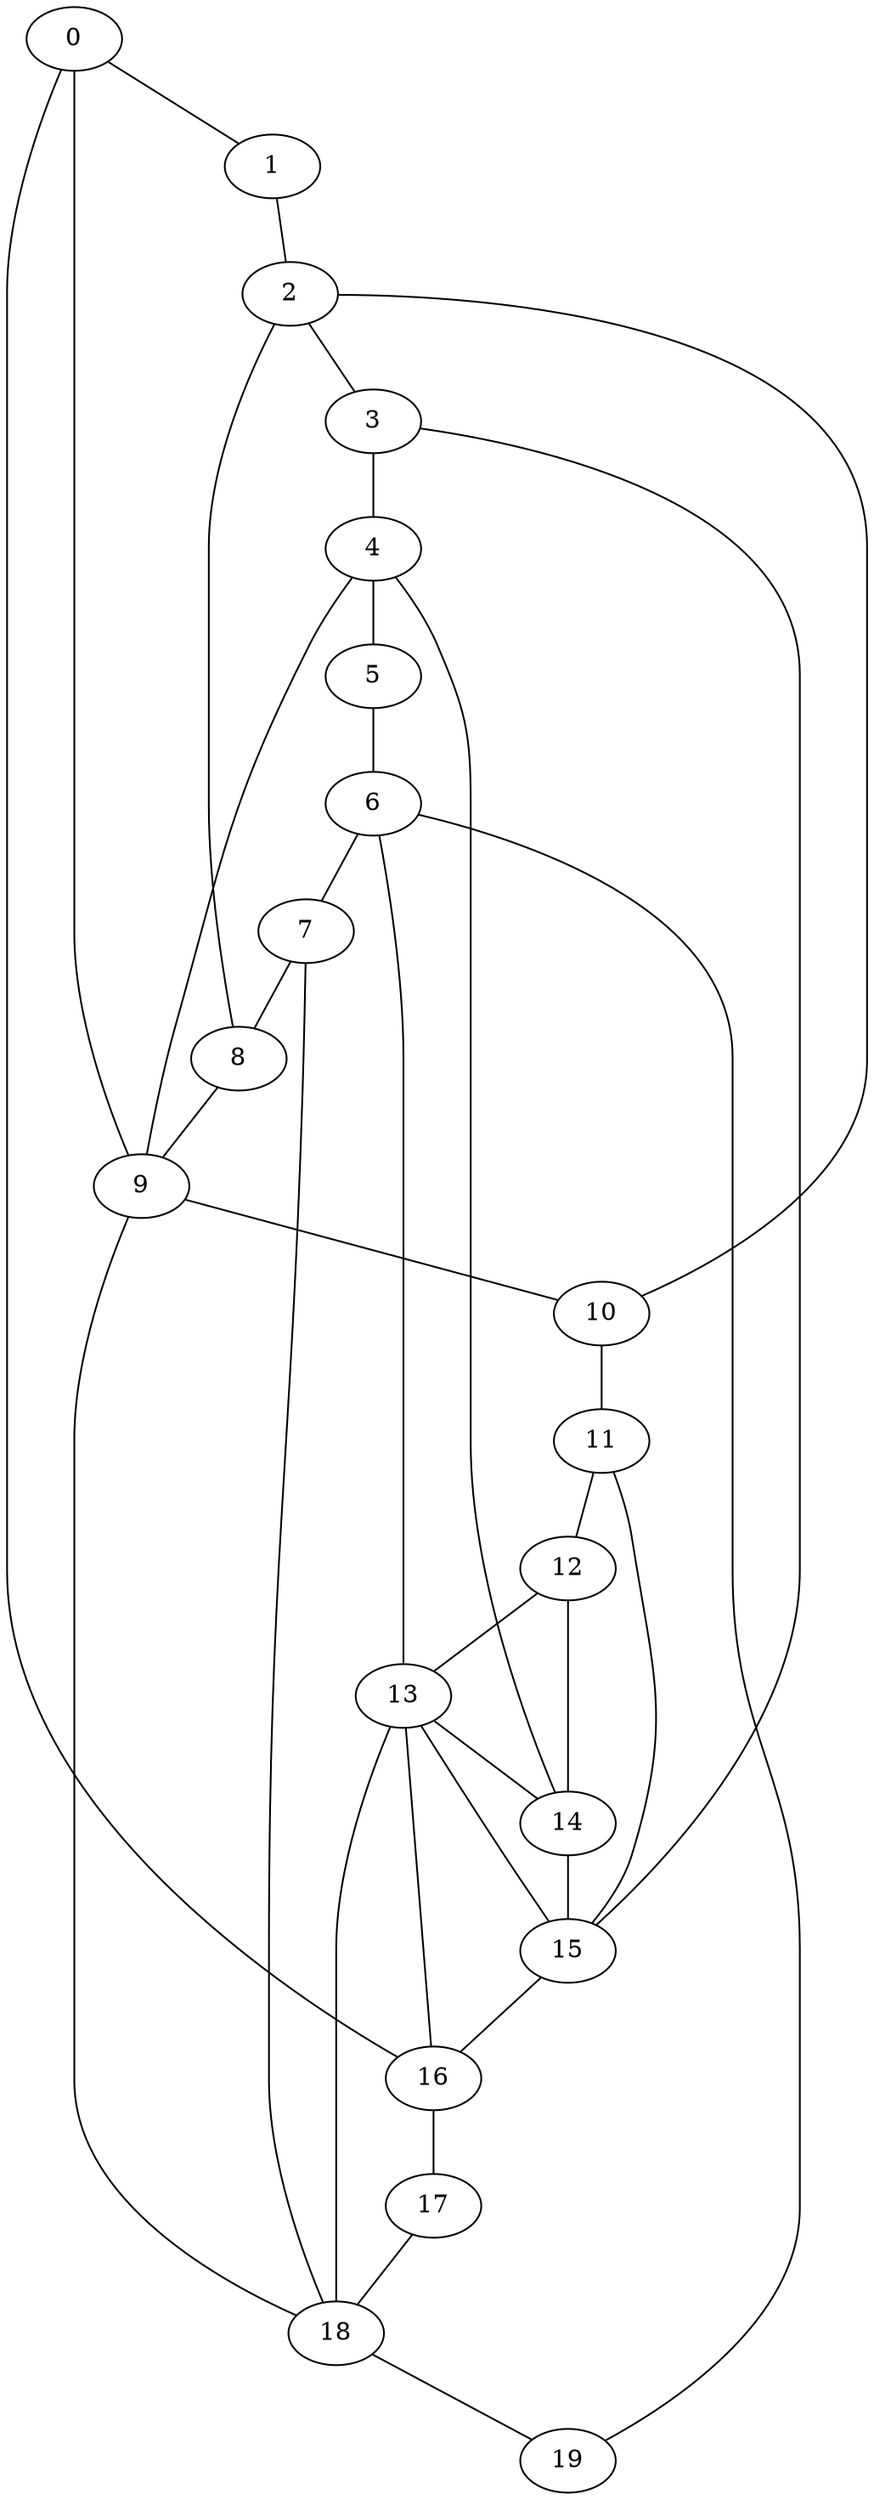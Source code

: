 
graph graphname {
    0 -- 1
0 -- 16
0 -- 9
1 -- 2
2 -- 3
2 -- 8
2 -- 10
3 -- 4
3 -- 15
4 -- 5
4 -- 9
4 -- 14
5 -- 6
6 -- 7
6 -- 19
6 -- 13
7 -- 8
7 -- 18
8 -- 9
9 -- 10
9 -- 18
10 -- 11
11 -- 12
11 -- 15
12 -- 13
12 -- 14
13 -- 14
13 -- 15
13 -- 16
13 -- 18
14 -- 15
15 -- 16
16 -- 17
17 -- 18
18 -- 19

}
